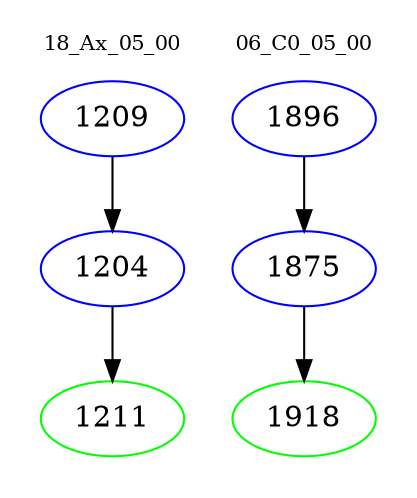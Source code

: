 digraph{
subgraph cluster_0 {
color = white
label = "18_Ax_05_00";
fontsize=10;
T0_1209 [label="1209", color="blue"]
T0_1209 -> T0_1204 [color="black"]
T0_1204 [label="1204", color="blue"]
T0_1204 -> T0_1211 [color="black"]
T0_1211 [label="1211", color="green"]
}
subgraph cluster_1 {
color = white
label = "06_C0_05_00";
fontsize=10;
T1_1896 [label="1896", color="blue"]
T1_1896 -> T1_1875 [color="black"]
T1_1875 [label="1875", color="blue"]
T1_1875 -> T1_1918 [color="black"]
T1_1918 [label="1918", color="green"]
}
}
